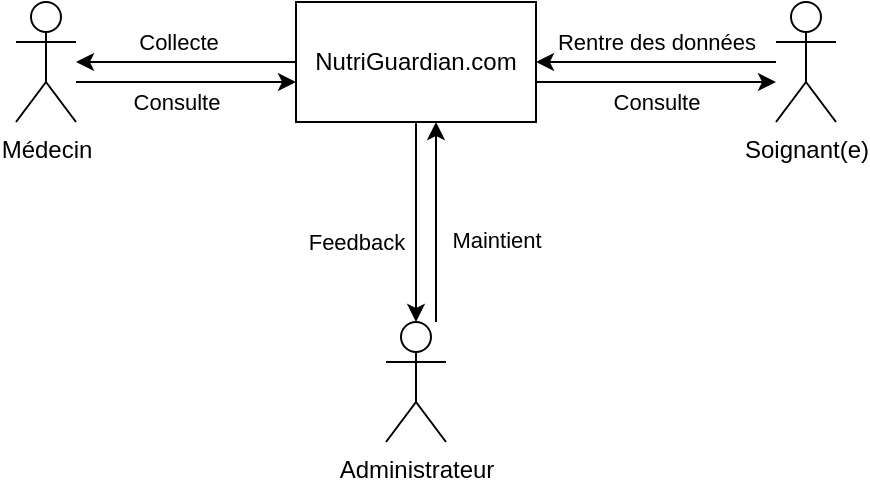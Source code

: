 <mxfile version="22.0.4" type="device">
  <diagram name="Page-1" id="Q0CO8xxxiBB5L75LFNyr">
    <mxGraphModel dx="1434" dy="766" grid="1" gridSize="10" guides="1" tooltips="1" connect="1" arrows="1" fold="1" page="1" pageScale="1" pageWidth="450" pageHeight="280" math="0" shadow="0">
      <root>
        <mxCell id="0" />
        <mxCell id="1" parent="0" />
        <mxCell id="OycpriHIq8fUcRkjhXwn-3" value="" style="edgeStyle=orthogonalEdgeStyle;rounded=0;orthogonalLoop=1;jettySize=auto;html=1;" parent="1" source="OycpriHIq8fUcRkjhXwn-1" target="OycpriHIq8fUcRkjhXwn-2" edge="1">
          <mxGeometry relative="1" as="geometry">
            <Array as="points">
              <mxPoint x="90" y="40" />
              <mxPoint x="90" y="40" />
            </Array>
          </mxGeometry>
        </mxCell>
        <mxCell id="OycpriHIq8fUcRkjhXwn-16" value="Collecte" style="edgeLabel;html=1;align=center;verticalAlign=middle;resizable=0;points=[];" parent="OycpriHIq8fUcRkjhXwn-3" vertex="1" connectable="0">
          <mxGeometry x="0.01" y="-2" relative="1" as="geometry">
            <mxPoint x="-4" y="-8" as="offset" />
          </mxGeometry>
        </mxCell>
        <mxCell id="OycpriHIq8fUcRkjhXwn-10" value="" style="edgeStyle=orthogonalEdgeStyle;rounded=0;orthogonalLoop=1;jettySize=auto;html=1;" parent="1" source="OycpriHIq8fUcRkjhXwn-1" target="OycpriHIq8fUcRkjhXwn-5" edge="1">
          <mxGeometry relative="1" as="geometry">
            <Array as="points">
              <mxPoint x="330" y="50" />
              <mxPoint x="330" y="50" />
            </Array>
          </mxGeometry>
        </mxCell>
        <mxCell id="OycpriHIq8fUcRkjhXwn-20" value="Consulte" style="edgeLabel;html=1;align=center;verticalAlign=middle;resizable=0;points=[];" parent="OycpriHIq8fUcRkjhXwn-10" vertex="1" connectable="0">
          <mxGeometry x="0.12" y="1" relative="1" as="geometry">
            <mxPoint x="-7" y="11" as="offset" />
          </mxGeometry>
        </mxCell>
        <mxCell id="OycpriHIq8fUcRkjhXwn-13" value="" style="edgeStyle=orthogonalEdgeStyle;rounded=0;orthogonalLoop=1;jettySize=auto;html=1;" parent="1" source="OycpriHIq8fUcRkjhXwn-1" target="OycpriHIq8fUcRkjhXwn-12" edge="1">
          <mxGeometry relative="1" as="geometry">
            <Array as="points">
              <mxPoint x="210" y="120" />
              <mxPoint x="210" y="120" />
            </Array>
          </mxGeometry>
        </mxCell>
        <mxCell id="OycpriHIq8fUcRkjhXwn-21" value="Feedback" style="edgeLabel;html=1;align=center;verticalAlign=middle;resizable=0;points=[];" parent="OycpriHIq8fUcRkjhXwn-13" vertex="1" connectable="0">
          <mxGeometry x="-0.026" y="2" relative="1" as="geometry">
            <mxPoint x="-32" y="11" as="offset" />
          </mxGeometry>
        </mxCell>
        <mxCell id="OycpriHIq8fUcRkjhXwn-1" value="NutriGuardian.com" style="rounded=0;whiteSpace=wrap;html=1;" parent="1" vertex="1">
          <mxGeometry x="150" y="10" width="120" height="60" as="geometry" />
        </mxCell>
        <mxCell id="OycpriHIq8fUcRkjhXwn-4" value="" style="edgeStyle=orthogonalEdgeStyle;rounded=0;orthogonalLoop=1;jettySize=auto;html=1;" parent="1" source="OycpriHIq8fUcRkjhXwn-2" target="OycpriHIq8fUcRkjhXwn-1" edge="1">
          <mxGeometry relative="1" as="geometry">
            <Array as="points">
              <mxPoint x="90" y="50" />
              <mxPoint x="90" y="50" />
            </Array>
          </mxGeometry>
        </mxCell>
        <mxCell id="OycpriHIq8fUcRkjhXwn-17" value="Consulte" style="edgeLabel;html=1;align=center;verticalAlign=middle;resizable=0;points=[];" parent="OycpriHIq8fUcRkjhXwn-4" vertex="1" connectable="0">
          <mxGeometry x="0.04" y="1" relative="1" as="geometry">
            <mxPoint x="-7" y="11" as="offset" />
          </mxGeometry>
        </mxCell>
        <mxCell id="OycpriHIq8fUcRkjhXwn-2" value="&lt;div&gt;Médecin&lt;/div&gt;" style="shape=umlActor;verticalLabelPosition=bottom;verticalAlign=top;html=1;outlineConnect=0;" parent="1" vertex="1">
          <mxGeometry x="10" y="10" width="30" height="60" as="geometry" />
        </mxCell>
        <mxCell id="OycpriHIq8fUcRkjhXwn-11" value="" style="edgeStyle=orthogonalEdgeStyle;rounded=0;orthogonalLoop=1;jettySize=auto;html=1;" parent="1" source="OycpriHIq8fUcRkjhXwn-5" target="OycpriHIq8fUcRkjhXwn-1" edge="1">
          <mxGeometry relative="1" as="geometry" />
        </mxCell>
        <mxCell id="OycpriHIq8fUcRkjhXwn-19" value="Rentre des données" style="edgeLabel;html=1;align=center;verticalAlign=middle;resizable=0;points=[];" parent="OycpriHIq8fUcRkjhXwn-11" vertex="1" connectable="0">
          <mxGeometry x="-0.122" y="2" relative="1" as="geometry">
            <mxPoint x="-8" y="-12" as="offset" />
          </mxGeometry>
        </mxCell>
        <mxCell id="OycpriHIq8fUcRkjhXwn-5" value="Soignant(e)" style="shape=umlActor;verticalLabelPosition=bottom;verticalAlign=top;html=1;outlineConnect=0;" parent="1" vertex="1">
          <mxGeometry x="390" y="10" width="30" height="60" as="geometry" />
        </mxCell>
        <mxCell id="OycpriHIq8fUcRkjhXwn-14" value="" style="edgeStyle=orthogonalEdgeStyle;rounded=0;orthogonalLoop=1;jettySize=auto;html=1;" parent="1" source="OycpriHIq8fUcRkjhXwn-12" target="OycpriHIq8fUcRkjhXwn-1" edge="1">
          <mxGeometry relative="1" as="geometry">
            <Array as="points">
              <mxPoint x="220" y="140" />
              <mxPoint x="220" y="140" />
            </Array>
          </mxGeometry>
        </mxCell>
        <mxCell id="OycpriHIq8fUcRkjhXwn-22" value="Maintient" style="edgeLabel;html=1;align=center;verticalAlign=middle;resizable=0;points=[];" parent="OycpriHIq8fUcRkjhXwn-14" vertex="1" connectable="0">
          <mxGeometry x="-0.167" y="-1" relative="1" as="geometry">
            <mxPoint x="29" as="offset" />
          </mxGeometry>
        </mxCell>
        <mxCell id="OycpriHIq8fUcRkjhXwn-12" value="Administrateur" style="shape=umlActor;verticalLabelPosition=bottom;verticalAlign=top;html=1;outlineConnect=0;" parent="1" vertex="1">
          <mxGeometry x="195" y="170" width="30" height="60" as="geometry" />
        </mxCell>
      </root>
    </mxGraphModel>
  </diagram>
</mxfile>
